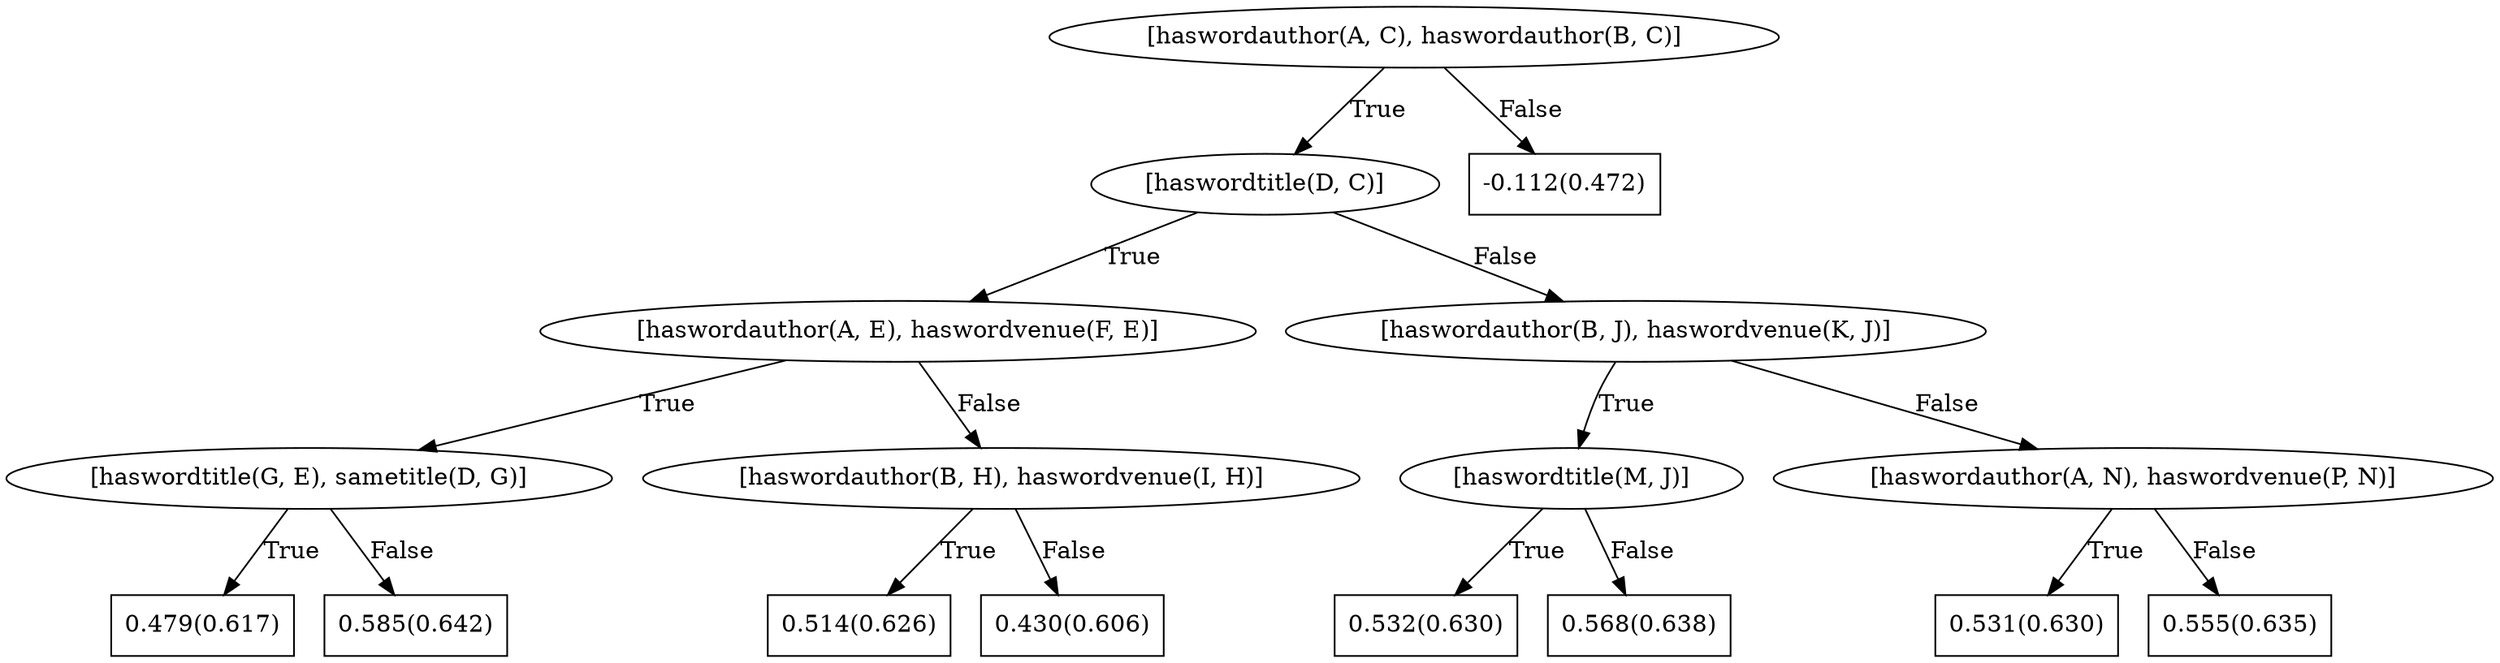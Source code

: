 digraph G{ 
1[label = "[haswordauthor(A, C), haswordauthor(B, C)]"];
1 -> 2[label="True"];
1 -> 3[label="False"];
2[label = "[haswordtitle(D, C)]"];
2 -> 4[label="True"];
2 -> 5[label="False"];
4[label = "[haswordauthor(A, E), haswordvenue(F, E)]"];
4 -> 6[label="True"];
4 -> 7[label="False"];
6[label = "[haswordtitle(G, E), sametitle(D, G)]"];
6 -> 8[label="True"];
6 -> 9[label="False"];
8[shape = box,label = "0.479(0.617)"];
9[shape = box,label = "0.585(0.642)"];
7[label = "[haswordauthor(B, H), haswordvenue(I, H)]"];
7 -> 10[label="True"];
7 -> 11[label="False"];
10[shape = box,label = "0.514(0.626)"];
11[shape = box,label = "0.430(0.606)"];
5[label = "[haswordauthor(B, J), haswordvenue(K, J)]"];
5 -> 12[label="True"];
5 -> 13[label="False"];
12[label = "[haswordtitle(M, J)]"];
12 -> 14[label="True"];
12 -> 15[label="False"];
14[shape = box,label = "0.532(0.630)"];
15[shape = box,label = "0.568(0.638)"];
13[label = "[haswordauthor(A, N), haswordvenue(P, N)]"];
13 -> 16[label="True"];
13 -> 17[label="False"];
16[shape = box,label = "0.531(0.630)"];
17[shape = box,label = "0.555(0.635)"];
3[shape = box,label = "-0.112(0.472)"];
}
